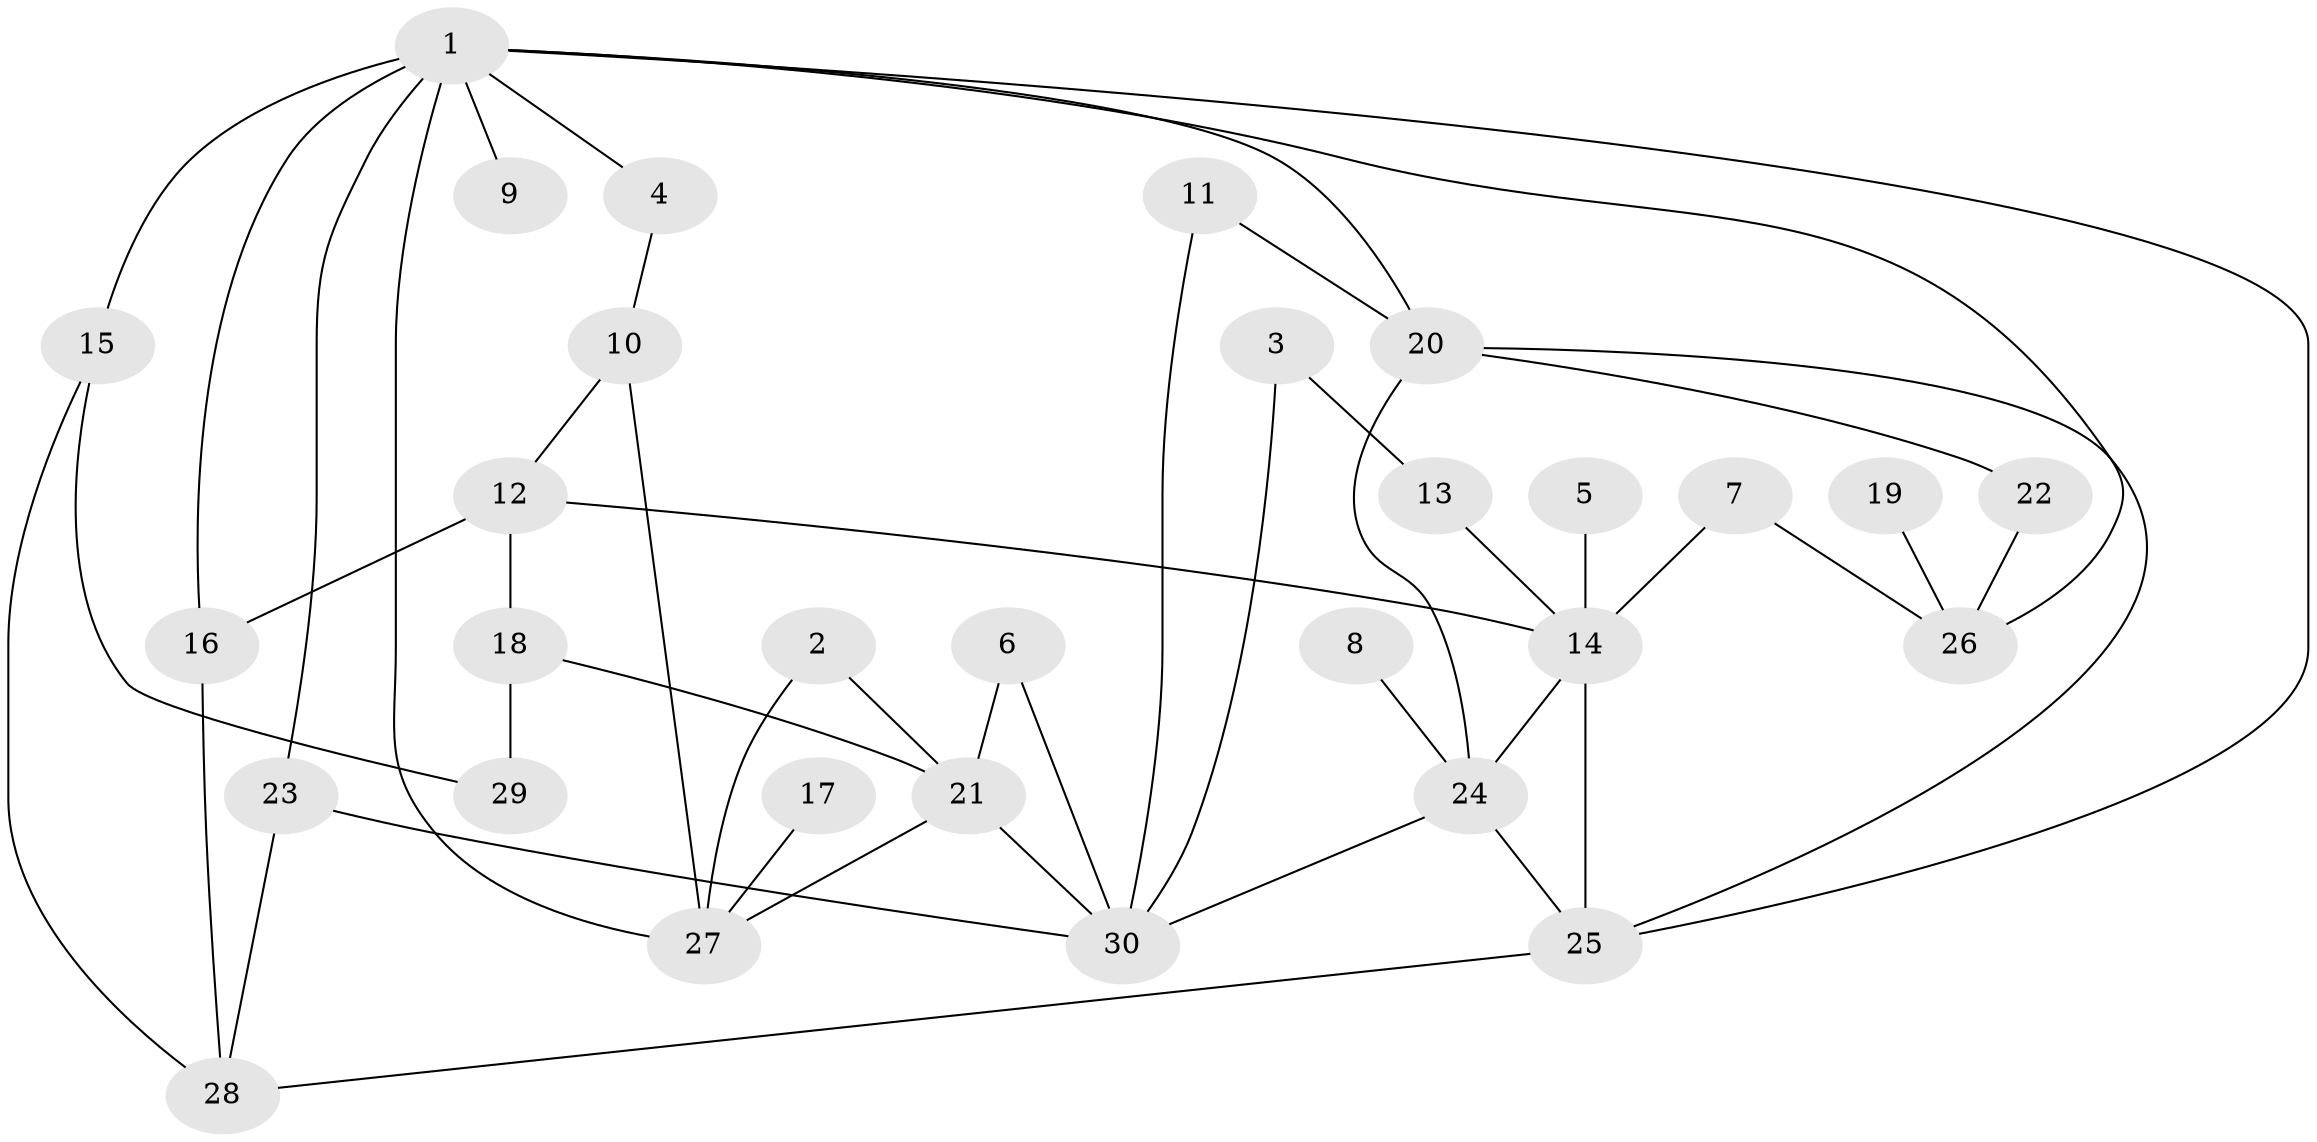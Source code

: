 // original degree distribution, {5: 0.08333333333333333, 6: 0.03333333333333333, 3: 0.16666666666666666, 4: 0.13333333333333333, 7: 0.016666666666666666, 2: 0.3333333333333333, 1: 0.23333333333333334}
// Generated by graph-tools (version 1.1) at 2025/25/03/09/25 03:25:30]
// undirected, 30 vertices, 48 edges
graph export_dot {
graph [start="1"]
  node [color=gray90,style=filled];
  1;
  2;
  3;
  4;
  5;
  6;
  7;
  8;
  9;
  10;
  11;
  12;
  13;
  14;
  15;
  16;
  17;
  18;
  19;
  20;
  21;
  22;
  23;
  24;
  25;
  26;
  27;
  28;
  29;
  30;
  1 -- 4 [weight=1.0];
  1 -- 9 [weight=1.0];
  1 -- 15 [weight=2.0];
  1 -- 16 [weight=1.0];
  1 -- 20 [weight=1.0];
  1 -- 23 [weight=1.0];
  1 -- 25 [weight=1.0];
  1 -- 26 [weight=1.0];
  1 -- 27 [weight=1.0];
  2 -- 21 [weight=1.0];
  2 -- 27 [weight=1.0];
  3 -- 13 [weight=1.0];
  3 -- 30 [weight=1.0];
  4 -- 10 [weight=1.0];
  5 -- 14 [weight=1.0];
  6 -- 21 [weight=1.0];
  6 -- 30 [weight=1.0];
  7 -- 14 [weight=1.0];
  7 -- 26 [weight=1.0];
  8 -- 24 [weight=1.0];
  10 -- 12 [weight=1.0];
  10 -- 27 [weight=1.0];
  11 -- 20 [weight=1.0];
  11 -- 30 [weight=1.0];
  12 -- 14 [weight=1.0];
  12 -- 16 [weight=1.0];
  12 -- 18 [weight=1.0];
  13 -- 14 [weight=1.0];
  14 -- 24 [weight=1.0];
  14 -- 25 [weight=1.0];
  15 -- 28 [weight=1.0];
  15 -- 29 [weight=1.0];
  16 -- 28 [weight=1.0];
  17 -- 27 [weight=1.0];
  18 -- 21 [weight=1.0];
  18 -- 29 [weight=1.0];
  19 -- 26 [weight=1.0];
  20 -- 22 [weight=1.0];
  20 -- 24 [weight=1.0];
  20 -- 25 [weight=1.0];
  21 -- 27 [weight=1.0];
  21 -- 30 [weight=1.0];
  22 -- 26 [weight=1.0];
  23 -- 28 [weight=1.0];
  23 -- 30 [weight=1.0];
  24 -- 25 [weight=1.0];
  24 -- 30 [weight=1.0];
  25 -- 28 [weight=1.0];
}

